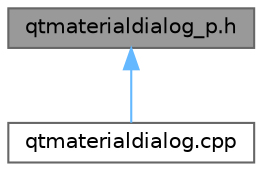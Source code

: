 digraph "qtmaterialdialog_p.h"
{
 // LATEX_PDF_SIZE
  bgcolor="transparent";
  edge [fontname=Helvetica,fontsize=10,labelfontname=Helvetica,labelfontsize=10];
  node [fontname=Helvetica,fontsize=10,shape=box,height=0.2,width=0.4];
  Node1 [id="Node000001",label="qtmaterialdialog_p.h",height=0.2,width=0.4,color="gray40", fillcolor="grey60", style="filled", fontcolor="black",tooltip="定义 QtMaterialDialogPrivate 类，提供 QtMaterialDialog 的私有实现"];
  Node1 -> Node2 [id="edge1_Node000001_Node000002",dir="back",color="steelblue1",style="solid",tooltip=" "];
  Node2 [id="Node000002",label="qtmaterialdialog.cpp",height=0.2,width=0.4,color="grey40", fillcolor="white", style="filled",URL="$qtmaterialdialog_8cpp.html",tooltip="实现 QtMaterialDialog 类，提供 Material Design 对话框"];
}
